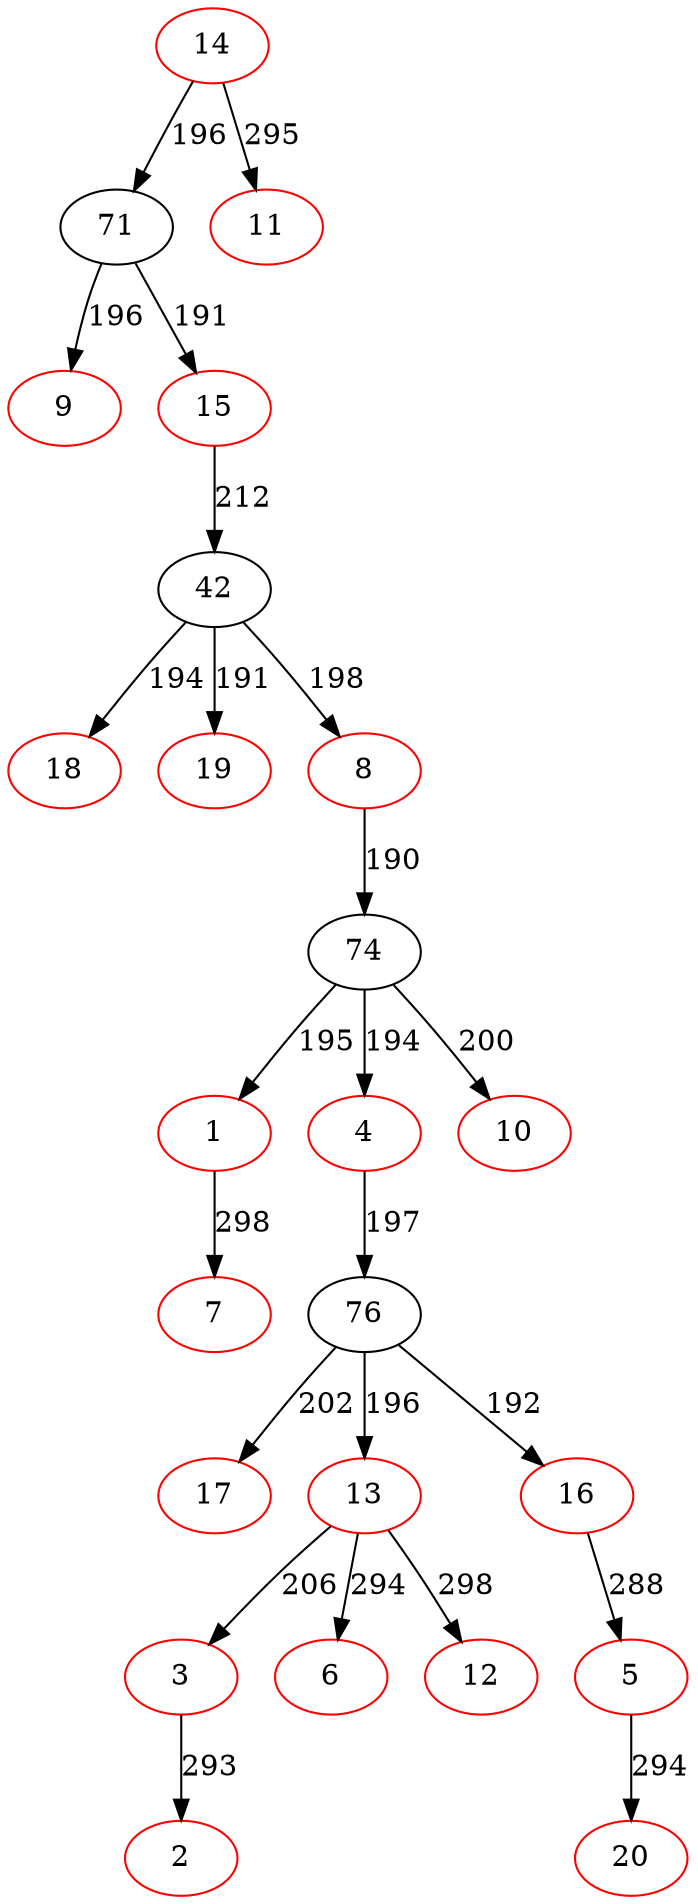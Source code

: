 digraph {
14[color=red]
71[color=black]
9[color=red]
71->9[label=196]
15[color=red]
42[color=black]
18[color=red]
42->18[label=194]
19[color=red]
42->19[label=191]
8[color=red]
74[color=black]
1[color=red]
7[color=red]
1->7[label=298]
74->1[label=195]
4[color=red]
76[color=black]
17[color=red]
76->17[label=202]
13[color=red]
3[color=red]
2[color=red]
3->2[label=293]
13->3[label=206]
6[color=red]
13->6[label=294]
12[color=red]
13->12[label=298]
76->13[label=196]
16[color=red]
5[color=red]
20[color=red]
5->20[label=294]
16->5[label=288]
76->16[label=192]
4->76[label=197]
74->4[label=194]
10[color=red]
74->10[label=200]
8->74[label=190]
42->8[label=198]
15->42[label=212]
71->15[label=191]
14->71[label=196]
11[color=red]
14->11[label=295]
}